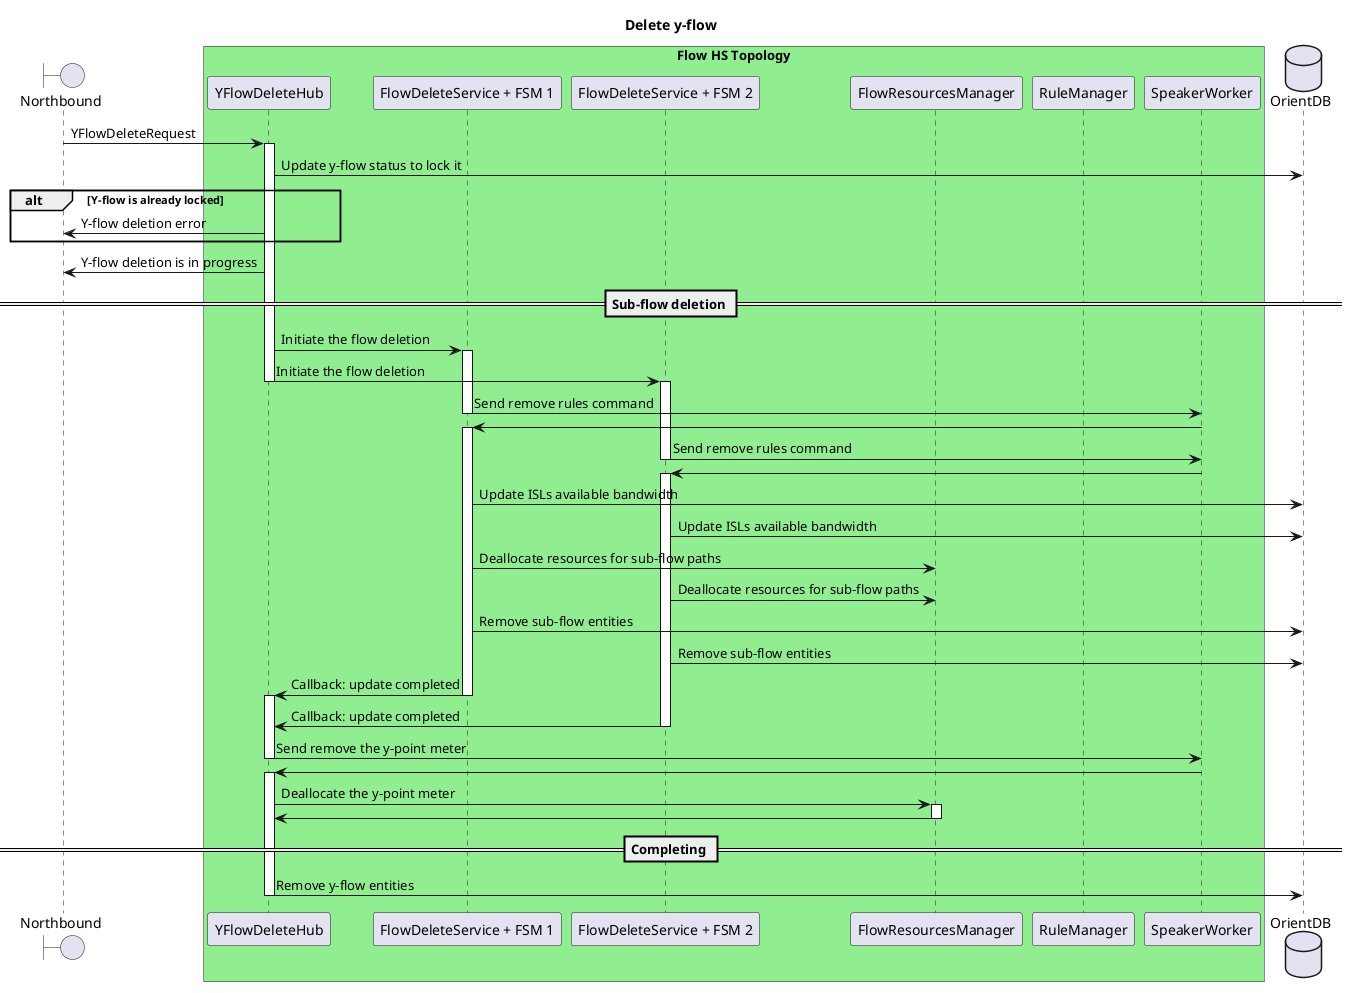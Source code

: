 @startuml
title Delete y-flow

boundary Northbound
box "Flow HS Topology" #LightGreen
    participant YFlowDeleteHub
    participant FlowDeleteService1 as "FlowDeleteService + FSM 1"
    participant FlowDeleteService2 as "FlowDeleteService + FSM 2"
    participant FlowResourcesManager
    participant RuleManager
    participant SpeakerWorker
end box
database OrientDB

Northbound -> YFlowDeleteHub : YFlowDeleteRequest
activate YFlowDeleteHub
YFlowDeleteHub -> OrientDB : Update y-flow status to lock it
alt Y-flow is already locked
    Northbound <- YFlowDeleteHub : Y-flow deletion error
end

Northbound <- YFlowDeleteHub : Y-flow deletion is in progress

== Sub-flow deletion ==
YFlowDeleteHub -> FlowDeleteService1 : Initiate the flow deletion
activate FlowDeleteService1
YFlowDeleteHub -> FlowDeleteService2 : Initiate the flow deletion
deactivate YFlowDeleteHub
activate FlowDeleteService2

FlowDeleteService1 -> SpeakerWorker : Send remove rules command
deactivate FlowDeleteService1
FlowDeleteService1 <- SpeakerWorker
activate FlowDeleteService1
FlowDeleteService2 -> SpeakerWorker : Send remove rules command
deactivate FlowDeleteService2
FlowDeleteService2 <- SpeakerWorker
activate FlowDeleteService2

FlowDeleteService1 -> OrientDB : Update ISLs available bandwidth
FlowDeleteService2 -> OrientDB : Update ISLs available bandwidth

FlowDeleteService1 -> FlowResourcesManager : Deallocate resources for sub-flow paths
FlowDeleteService2 -> FlowResourcesManager : Deallocate resources for sub-flow paths

FlowDeleteService1 -> OrientDB : Remove sub-flow entities
FlowDeleteService2 -> OrientDB : Remove sub-flow entities

YFlowDeleteHub <- FlowDeleteService1 : Callback: update completed
deactivate FlowDeleteService1
activate YFlowDeleteHub
YFlowDeleteHub <- FlowDeleteService2 : Callback: update completed
deactivate FlowDeleteService2

YFlowDeleteHub -> SpeakerWorker : Send remove the y-point meter
deactivate YFlowDeleteHub
YFlowDeleteHub <- SpeakerWorker
activate YFlowDeleteHub

YFlowDeleteHub -> FlowResourcesManager : Deallocate the y-point meter
activate FlowResourcesManager
YFlowDeleteHub <- FlowResourcesManager
deactivate FlowResourcesManager

== Completing ==
YFlowDeleteHub -> OrientDB : Remove y-flow entities

deactivate YFlowDeleteHub

@enduml